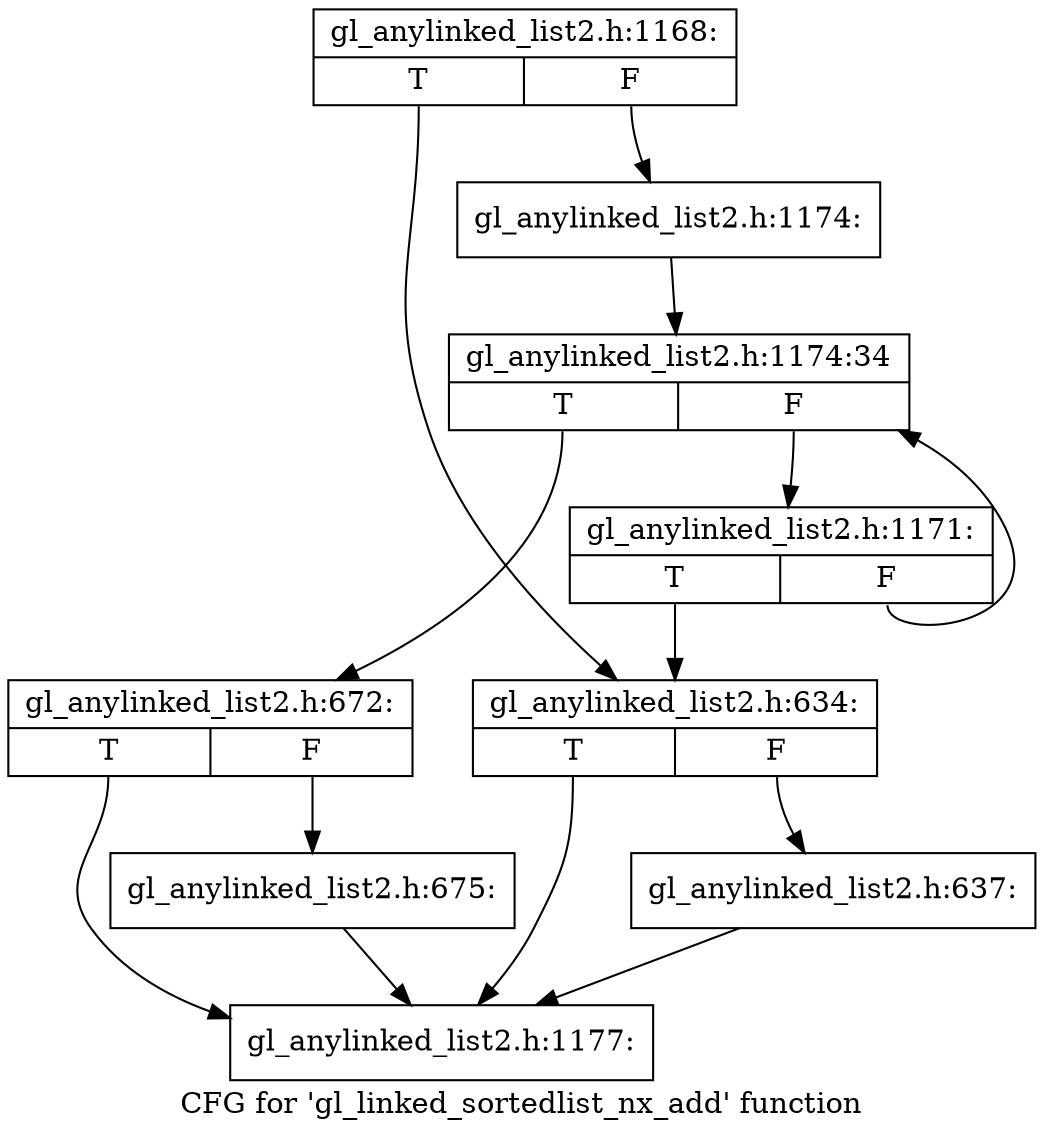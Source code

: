 digraph "CFG for 'gl_linked_sortedlist_nx_add' function" {
	label="CFG for 'gl_linked_sortedlist_nx_add' function";

	Node0xc76f910 [shape=record,label="{gl_anylinked_list2.h:1168:|{<s0>T|<s1>F}}"];
	Node0xc76f910:s0 -> Node0xc7b77f0;
	Node0xc76f910:s1 -> Node0xc8b9710;
	Node0xc8b9710 [shape=record,label="{gl_anylinked_list2.h:1174:}"];
	Node0xc8b9710 -> Node0xc7b7f60;
	Node0xc7b7c50 [shape=record,label="{gl_anylinked_list2.h:1171:|{<s0>T|<s1>F}}"];
	Node0xc7b7c50:s0 -> Node0xc7b77f0;
	Node0xc7b7c50:s1 -> Node0xc7b7f60;
	Node0xc7b7f60 [shape=record,label="{gl_anylinked_list2.h:1174:34|{<s0>T|<s1>F}}"];
	Node0xc7b7f60:s0 -> Node0xc7b8470;
	Node0xc7b7f60:s1 -> Node0xc7b7c50;
	Node0xc7b8470 [shape=record,label="{gl_anylinked_list2.h:672:|{<s0>T|<s1>F}}"];
	Node0xc7b8470:s0 -> Node0xc7b8ee0;
	Node0xc7b8470:s1 -> Node0xc782e90;
	Node0xc782e90 [shape=record,label="{gl_anylinked_list2.h:675:}"];
	Node0xc782e90 -> Node0xc7b8ee0;
	Node0xc7b77f0 [shape=record,label="{gl_anylinked_list2.h:634:|{<s0>T|<s1>F}}"];
	Node0xc7b77f0:s0 -> Node0xc7b8ee0;
	Node0xc7b77f0:s1 -> Node0xc7803d0;
	Node0xc7803d0 [shape=record,label="{gl_anylinked_list2.h:637:}"];
	Node0xc7803d0 -> Node0xc7b8ee0;
	Node0xc7b8ee0 [shape=record,label="{gl_anylinked_list2.h:1177:}"];
}
